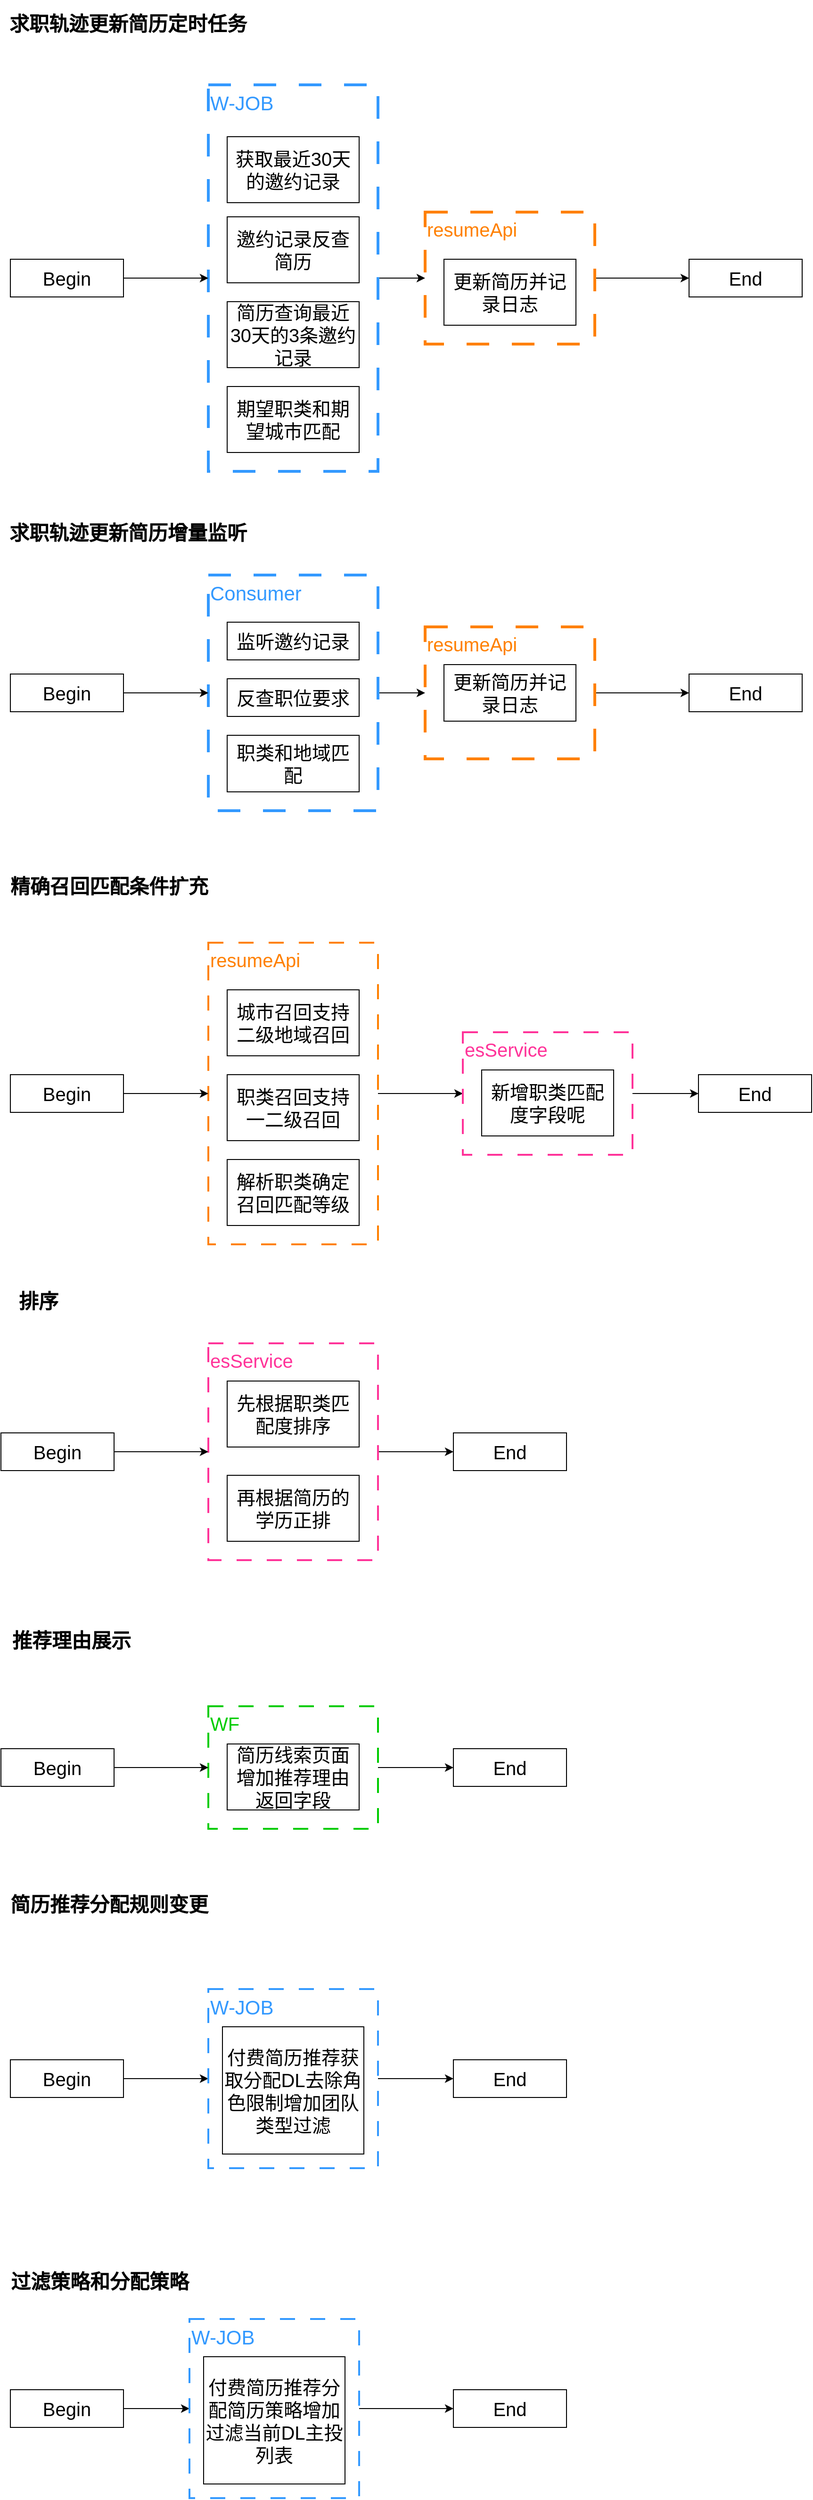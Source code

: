 <mxfile version="22.0.8" type="github">
  <diagram name="第 1 页" id="ihjfTGa4Z9mBENfCkQT5">
    <mxGraphModel dx="1834" dy="1190" grid="1" gridSize="10" guides="1" tooltips="1" connect="1" arrows="1" fold="1" page="0" pageScale="1" pageWidth="827" pageHeight="1169" math="0" shadow="0">
      <root>
        <mxCell id="0" />
        <mxCell id="1" parent="0" />
        <mxCell id="Ea9zUbj0oUbrzYRTjW1f-66" style="edgeStyle=orthogonalEdgeStyle;rounded=0;orthogonalLoop=1;jettySize=auto;html=1;entryX=0;entryY=0.5;entryDx=0;entryDy=0;" edge="1" parent="1" source="Ea9zUbj0oUbrzYRTjW1f-63" target="Ea9zUbj0oUbrzYRTjW1f-65">
          <mxGeometry relative="1" as="geometry" />
        </mxCell>
        <mxCell id="Ea9zUbj0oUbrzYRTjW1f-63" value="esService" style="rounded=0;whiteSpace=wrap;html=1;dashed=1;dashPattern=8 8;strokeColor=#FF3399;strokeWidth=2;verticalAlign=top;align=left;fontSize=20;fontColor=#FF3399;" vertex="1" parent="1">
          <mxGeometry x="100" y="1345" width="180" height="230" as="geometry" />
        </mxCell>
        <mxCell id="Ea9zUbj0oUbrzYRTjW1f-70" style="edgeStyle=orthogonalEdgeStyle;rounded=0;orthogonalLoop=1;jettySize=auto;html=1;entryX=0;entryY=0.5;entryDx=0;entryDy=0;" edge="1" parent="1" source="Ea9zUbj0oUbrzYRTjW1f-50" target="Ea9zUbj0oUbrzYRTjW1f-67">
          <mxGeometry relative="1" as="geometry" />
        </mxCell>
        <mxCell id="Ea9zUbj0oUbrzYRTjW1f-50" value="resumeApi" style="rounded=0;whiteSpace=wrap;html=1;dashed=1;dashPattern=8 8;strokeColor=#FF8000;strokeWidth=2;verticalAlign=top;align=left;fontSize=20;fontColor=#FF8000;" vertex="1" parent="1">
          <mxGeometry x="100" y="920" width="180" height="320" as="geometry" />
        </mxCell>
        <mxCell id="Ea9zUbj0oUbrzYRTjW1f-38" style="edgeStyle=orthogonalEdgeStyle;rounded=0;orthogonalLoop=1;jettySize=auto;html=1;entryX=0;entryY=0.5;entryDx=0;entryDy=0;" edge="1" parent="1" source="Ea9zUbj0oUbrzYRTjW1f-35" target="Ea9zUbj0oUbrzYRTjW1f-32">
          <mxGeometry relative="1" as="geometry" />
        </mxCell>
        <mxCell id="Ea9zUbj0oUbrzYRTjW1f-35" value="resumeApi" style="rounded=0;whiteSpace=wrap;html=1;dashed=1;dashPattern=8 8;strokeColor=#FF8000;strokeWidth=3;verticalAlign=top;align=left;fontSize=20;fontColor=#FF8000;" vertex="1" parent="1">
          <mxGeometry x="330" y="585" width="180" height="140" as="geometry" />
        </mxCell>
        <mxCell id="Ea9zUbj0oUbrzYRTjW1f-37" style="edgeStyle=orthogonalEdgeStyle;rounded=0;orthogonalLoop=1;jettySize=auto;html=1;entryX=0;entryY=0.5;entryDx=0;entryDy=0;" edge="1" parent="1" source="Ea9zUbj0oUbrzYRTjW1f-34" target="Ea9zUbj0oUbrzYRTjW1f-35">
          <mxGeometry relative="1" as="geometry" />
        </mxCell>
        <mxCell id="Ea9zUbj0oUbrzYRTjW1f-34" value="Consumer" style="rounded=0;whiteSpace=wrap;html=1;dashed=1;dashPattern=8 8;strokeColor=#3399FF;strokeWidth=3;align=left;horizontal=1;verticalAlign=top;fontSize=21;fontColor=#3399FF;" vertex="1" parent="1">
          <mxGeometry x="100" y="530" width="180" height="250" as="geometry" />
        </mxCell>
        <mxCell id="Ea9zUbj0oUbrzYRTjW1f-40" style="edgeStyle=orthogonalEdgeStyle;rounded=0;orthogonalLoop=1;jettySize=auto;html=1;entryX=0;entryY=0.5;entryDx=0;entryDy=0;" edge="1" parent="1" source="Ea9zUbj0oUbrzYRTjW1f-24" target="Ea9zUbj0oUbrzYRTjW1f-18">
          <mxGeometry relative="1" as="geometry" />
        </mxCell>
        <mxCell id="Ea9zUbj0oUbrzYRTjW1f-24" value="resumeApi" style="rounded=0;whiteSpace=wrap;html=1;dashed=1;dashPattern=8 8;strokeColor=#FF8000;strokeWidth=3;verticalAlign=top;align=left;fontSize=20;fontColor=#FF8000;" vertex="1" parent="1">
          <mxGeometry x="330" y="145" width="180" height="140" as="geometry" />
        </mxCell>
        <mxCell id="Ea9zUbj0oUbrzYRTjW1f-39" style="edgeStyle=orthogonalEdgeStyle;rounded=0;orthogonalLoop=1;jettySize=auto;html=1;entryX=0;entryY=0.5;entryDx=0;entryDy=0;" edge="1" parent="1" source="Ea9zUbj0oUbrzYRTjW1f-19" target="Ea9zUbj0oUbrzYRTjW1f-24">
          <mxGeometry relative="1" as="geometry" />
        </mxCell>
        <mxCell id="Ea9zUbj0oUbrzYRTjW1f-19" value="W-JOB" style="rounded=0;whiteSpace=wrap;html=1;dashed=1;dashPattern=8 8;strokeColor=#3399FF;strokeWidth=3;align=left;horizontal=1;verticalAlign=top;fontSize=21;fontColor=#3399FF;" vertex="1" parent="1">
          <mxGeometry x="100" y="10" width="180" height="410" as="geometry" />
        </mxCell>
        <mxCell id="Ea9zUbj0oUbrzYRTjW1f-1" value="求职轨迹更新简历定时任务" style="text;html=1;strokeColor=none;fillColor=none;align=center;verticalAlign=middle;whiteSpace=wrap;rounded=0;fontSize=21;fontStyle=1" vertex="1" parent="1">
          <mxGeometry x="-120" y="-80" width="270" height="50" as="geometry" />
        </mxCell>
        <mxCell id="Ea9zUbj0oUbrzYRTjW1f-22" style="edgeStyle=orthogonalEdgeStyle;rounded=0;orthogonalLoop=1;jettySize=auto;html=1;entryX=0;entryY=0.5;entryDx=0;entryDy=0;" edge="1" parent="1" source="Ea9zUbj0oUbrzYRTjW1f-3" target="Ea9zUbj0oUbrzYRTjW1f-19">
          <mxGeometry relative="1" as="geometry" />
        </mxCell>
        <mxCell id="Ea9zUbj0oUbrzYRTjW1f-3" value="Begin" style="rounded=0;whiteSpace=wrap;html=1;fontSize=20;" vertex="1" parent="1">
          <mxGeometry x="-110" y="195" width="120" height="40" as="geometry" />
        </mxCell>
        <mxCell id="Ea9zUbj0oUbrzYRTjW1f-4" value="获取最近30天的邀约记录" style="rounded=0;whiteSpace=wrap;html=1;fontSize=20;" vertex="1" parent="1">
          <mxGeometry x="120" y="65" width="140" height="70" as="geometry" />
        </mxCell>
        <mxCell id="Ea9zUbj0oUbrzYRTjW1f-8" value="邀约记录反查简历" style="rounded=0;whiteSpace=wrap;html=1;fontSize=20;" vertex="1" parent="1">
          <mxGeometry x="120" y="150" width="140" height="70" as="geometry" />
        </mxCell>
        <mxCell id="Ea9zUbj0oUbrzYRTjW1f-10" value="简历查询最近30天的3条邀约记录" style="rounded=0;whiteSpace=wrap;html=1;fontSize=20;" vertex="1" parent="1">
          <mxGeometry x="120" y="240" width="140" height="70" as="geometry" />
        </mxCell>
        <mxCell id="Ea9zUbj0oUbrzYRTjW1f-12" value="期望职类和期望城市匹配" style="rounded=0;whiteSpace=wrap;html=1;fontSize=20;" vertex="1" parent="1">
          <mxGeometry x="120" y="330" width="140" height="70" as="geometry" />
        </mxCell>
        <mxCell id="Ea9zUbj0oUbrzYRTjW1f-14" value="更新简历并记录日志" style="rounded=0;whiteSpace=wrap;html=1;fontSize=20;" vertex="1" parent="1">
          <mxGeometry x="350" y="195" width="140" height="70" as="geometry" />
        </mxCell>
        <mxCell id="Ea9zUbj0oUbrzYRTjW1f-18" value="End" style="rounded=0;whiteSpace=wrap;html=1;fontSize=20;" vertex="1" parent="1">
          <mxGeometry x="610" y="195" width="120" height="40" as="geometry" />
        </mxCell>
        <mxCell id="Ea9zUbj0oUbrzYRTjW1f-25" value="求职轨迹更新简历增量监听" style="text;html=1;strokeColor=none;fillColor=none;align=center;verticalAlign=middle;whiteSpace=wrap;rounded=0;fontSize=21;fontStyle=1" vertex="1" parent="1">
          <mxGeometry x="-120" y="460" width="270" height="50" as="geometry" />
        </mxCell>
        <mxCell id="Ea9zUbj0oUbrzYRTjW1f-36" style="edgeStyle=orthogonalEdgeStyle;rounded=0;orthogonalLoop=1;jettySize=auto;html=1;entryX=0;entryY=0.5;entryDx=0;entryDy=0;" edge="1" parent="1" source="Ea9zUbj0oUbrzYRTjW1f-26" target="Ea9zUbj0oUbrzYRTjW1f-34">
          <mxGeometry relative="1" as="geometry" />
        </mxCell>
        <mxCell id="Ea9zUbj0oUbrzYRTjW1f-26" value="Begin" style="rounded=0;whiteSpace=wrap;html=1;fontSize=20;" vertex="1" parent="1">
          <mxGeometry x="-110" y="635" width="120" height="40" as="geometry" />
        </mxCell>
        <mxCell id="Ea9zUbj0oUbrzYRTjW1f-27" value="监听邀约记录" style="whiteSpace=wrap;html=1;fontSize=20;rounded=0;" vertex="1" parent="1">
          <mxGeometry x="120" y="580" width="140" height="40" as="geometry" />
        </mxCell>
        <mxCell id="Ea9zUbj0oUbrzYRTjW1f-29" value="反查职位要求" style="whiteSpace=wrap;html=1;fontSize=20;rounded=0;" vertex="1" parent="1">
          <mxGeometry x="120" y="640" width="140" height="40" as="geometry" />
        </mxCell>
        <mxCell id="Ea9zUbj0oUbrzYRTjW1f-30" value="职类和地域匹配" style="whiteSpace=wrap;html=1;fontSize=20;rounded=0;" vertex="1" parent="1">
          <mxGeometry x="120" y="700" width="140" height="60" as="geometry" />
        </mxCell>
        <mxCell id="Ea9zUbj0oUbrzYRTjW1f-31" value="更新简历并记录日志" style="whiteSpace=wrap;html=1;fontSize=20;rounded=0;" vertex="1" parent="1">
          <mxGeometry x="350" y="625" width="140" height="60" as="geometry" />
        </mxCell>
        <mxCell id="Ea9zUbj0oUbrzYRTjW1f-32" value="End" style="rounded=0;whiteSpace=wrap;html=1;fontSize=20;" vertex="1" parent="1">
          <mxGeometry x="610" y="635" width="120" height="40" as="geometry" />
        </mxCell>
        <mxCell id="Ea9zUbj0oUbrzYRTjW1f-41" value="精确召回匹配条件扩充" style="text;html=1;strokeColor=none;fillColor=none;align=center;verticalAlign=middle;whiteSpace=wrap;rounded=0;fontSize=21;fontStyle=1" vertex="1" parent="1">
          <mxGeometry x="-120" y="840" width="230" height="40" as="geometry" />
        </mxCell>
        <mxCell id="Ea9zUbj0oUbrzYRTjW1f-51" style="edgeStyle=orthogonalEdgeStyle;rounded=0;orthogonalLoop=1;jettySize=auto;html=1;entryX=0;entryY=0.5;entryDx=0;entryDy=0;" edge="1" parent="1" source="Ea9zUbj0oUbrzYRTjW1f-43" target="Ea9zUbj0oUbrzYRTjW1f-50">
          <mxGeometry relative="1" as="geometry" />
        </mxCell>
        <mxCell id="Ea9zUbj0oUbrzYRTjW1f-43" value="Begin" style="rounded=0;whiteSpace=wrap;html=1;fontSize=20;" vertex="1" parent="1">
          <mxGeometry x="-110" y="1060" width="120" height="40" as="geometry" />
        </mxCell>
        <mxCell id="Ea9zUbj0oUbrzYRTjW1f-46" value="城市召回支持二级地域召回" style="whiteSpace=wrap;html=1;fontSize=20;rounded=0;" vertex="1" parent="1">
          <mxGeometry x="120" y="970" width="140" height="70" as="geometry" />
        </mxCell>
        <mxCell id="Ea9zUbj0oUbrzYRTjW1f-48" value="职类召回支持一二级召回" style="whiteSpace=wrap;html=1;fontSize=20;rounded=0;" vertex="1" parent="1">
          <mxGeometry x="120" y="1060" width="140" height="70" as="geometry" />
        </mxCell>
        <mxCell id="Ea9zUbj0oUbrzYRTjW1f-54" value="解析职类确定召回匹配等级" style="whiteSpace=wrap;html=1;fontSize=20;rounded=0;" vertex="1" parent="1">
          <mxGeometry x="120" y="1150" width="140" height="70" as="geometry" />
        </mxCell>
        <mxCell id="Ea9zUbj0oUbrzYRTjW1f-58" value="排序" style="text;html=1;strokeColor=none;fillColor=none;align=center;verticalAlign=middle;whiteSpace=wrap;rounded=0;fontSize=21;fontStyle=1" vertex="1" parent="1">
          <mxGeometry x="-120" y="1280" width="80" height="40" as="geometry" />
        </mxCell>
        <mxCell id="Ea9zUbj0oUbrzYRTjW1f-64" style="edgeStyle=orthogonalEdgeStyle;rounded=0;orthogonalLoop=1;jettySize=auto;html=1;entryX=0;entryY=0.5;entryDx=0;entryDy=0;" edge="1" parent="1" source="Ea9zUbj0oUbrzYRTjW1f-60" target="Ea9zUbj0oUbrzYRTjW1f-63">
          <mxGeometry relative="1" as="geometry" />
        </mxCell>
        <mxCell id="Ea9zUbj0oUbrzYRTjW1f-60" value="Begin" style="rounded=0;whiteSpace=wrap;html=1;fontSize=20;" vertex="1" parent="1">
          <mxGeometry x="-120" y="1440" width="120" height="40" as="geometry" />
        </mxCell>
        <mxCell id="Ea9zUbj0oUbrzYRTjW1f-61" value="先根据职类匹配度排序" style="whiteSpace=wrap;html=1;fontSize=20;rounded=0;" vertex="1" parent="1">
          <mxGeometry x="120" y="1385" width="140" height="70" as="geometry" />
        </mxCell>
        <mxCell id="Ea9zUbj0oUbrzYRTjW1f-62" value="再根据简历的学历正排" style="whiteSpace=wrap;html=1;fontSize=20;rounded=0;" vertex="1" parent="1">
          <mxGeometry x="120" y="1485" width="140" height="70" as="geometry" />
        </mxCell>
        <mxCell id="Ea9zUbj0oUbrzYRTjW1f-65" value="End" style="rounded=0;whiteSpace=wrap;html=1;fontSize=20;" vertex="1" parent="1">
          <mxGeometry x="360" y="1440" width="120" height="40" as="geometry" />
        </mxCell>
        <mxCell id="Ea9zUbj0oUbrzYRTjW1f-72" style="edgeStyle=orthogonalEdgeStyle;rounded=0;orthogonalLoop=1;jettySize=auto;html=1;" edge="1" parent="1" source="Ea9zUbj0oUbrzYRTjW1f-67" target="Ea9zUbj0oUbrzYRTjW1f-71">
          <mxGeometry relative="1" as="geometry" />
        </mxCell>
        <mxCell id="Ea9zUbj0oUbrzYRTjW1f-67" value="esService" style="rounded=0;whiteSpace=wrap;html=1;dashed=1;dashPattern=8 8;strokeColor=#FF3399;strokeWidth=2;verticalAlign=top;align=left;fontSize=20;fontColor=#FF3399;" vertex="1" parent="1">
          <mxGeometry x="370" y="1015" width="180" height="130" as="geometry" />
        </mxCell>
        <mxCell id="Ea9zUbj0oUbrzYRTjW1f-69" value="新增职类匹配度字段呢" style="whiteSpace=wrap;html=1;fontSize=20;rounded=0;" vertex="1" parent="1">
          <mxGeometry x="390" y="1055" width="140" height="70" as="geometry" />
        </mxCell>
        <mxCell id="Ea9zUbj0oUbrzYRTjW1f-71" value="End" style="rounded=0;whiteSpace=wrap;html=1;fontSize=20;" vertex="1" parent="1">
          <mxGeometry x="620" y="1060" width="120" height="40" as="geometry" />
        </mxCell>
        <mxCell id="Ea9zUbj0oUbrzYRTjW1f-73" style="edgeStyle=orthogonalEdgeStyle;rounded=0;orthogonalLoop=1;jettySize=auto;html=1;entryX=0;entryY=0.5;entryDx=0;entryDy=0;" edge="1" parent="1" source="Ea9zUbj0oUbrzYRTjW1f-74" target="Ea9zUbj0oUbrzYRTjW1f-79">
          <mxGeometry relative="1" as="geometry" />
        </mxCell>
        <mxCell id="Ea9zUbj0oUbrzYRTjW1f-74" value="WF" style="rounded=0;whiteSpace=wrap;html=1;dashed=1;dashPattern=8 8;strokeColor=#00CC00;strokeWidth=2;verticalAlign=top;align=left;fontSize=20;fontColor=#00CC00;" vertex="1" parent="1">
          <mxGeometry x="100" y="1730" width="180" height="130" as="geometry" />
        </mxCell>
        <mxCell id="Ea9zUbj0oUbrzYRTjW1f-75" style="edgeStyle=orthogonalEdgeStyle;rounded=0;orthogonalLoop=1;jettySize=auto;html=1;entryX=0;entryY=0.5;entryDx=0;entryDy=0;" edge="1" parent="1" source="Ea9zUbj0oUbrzYRTjW1f-76" target="Ea9zUbj0oUbrzYRTjW1f-74">
          <mxGeometry relative="1" as="geometry" />
        </mxCell>
        <mxCell id="Ea9zUbj0oUbrzYRTjW1f-76" value="Begin" style="rounded=0;whiteSpace=wrap;html=1;fontSize=20;" vertex="1" parent="1">
          <mxGeometry x="-120" y="1775" width="120" height="40" as="geometry" />
        </mxCell>
        <mxCell id="Ea9zUbj0oUbrzYRTjW1f-77" value="简历线索页面增加推荐理由返回字段" style="whiteSpace=wrap;html=1;fontSize=20;rounded=0;" vertex="1" parent="1">
          <mxGeometry x="120" y="1770" width="140" height="70" as="geometry" />
        </mxCell>
        <mxCell id="Ea9zUbj0oUbrzYRTjW1f-79" value="End" style="rounded=0;whiteSpace=wrap;html=1;fontSize=20;" vertex="1" parent="1">
          <mxGeometry x="360" y="1775" width="120" height="40" as="geometry" />
        </mxCell>
        <mxCell id="Ea9zUbj0oUbrzYRTjW1f-80" value="推荐理由展示" style="text;html=1;strokeColor=none;fillColor=none;align=center;verticalAlign=middle;whiteSpace=wrap;rounded=0;fontSize=21;fontStyle=1" vertex="1" parent="1">
          <mxGeometry x="-120" y="1640" width="150" height="40" as="geometry" />
        </mxCell>
        <mxCell id="Ea9zUbj0oUbrzYRTjW1f-81" value="简历推荐分配规则变更" style="text;html=1;strokeColor=none;fillColor=none;align=center;verticalAlign=middle;whiteSpace=wrap;rounded=0;fontSize=21;fontStyle=1" vertex="1" parent="1">
          <mxGeometry x="-120" y="1920" width="230" height="40" as="geometry" />
        </mxCell>
        <mxCell id="Ea9zUbj0oUbrzYRTjW1f-86" style="edgeStyle=orthogonalEdgeStyle;rounded=0;orthogonalLoop=1;jettySize=auto;html=1;entryX=0;entryY=0.5;entryDx=0;entryDy=0;" edge="1" parent="1" source="Ea9zUbj0oUbrzYRTjW1f-82" target="Ea9zUbj0oUbrzYRTjW1f-84">
          <mxGeometry relative="1" as="geometry" />
        </mxCell>
        <mxCell id="Ea9zUbj0oUbrzYRTjW1f-82" value="Begin" style="rounded=0;whiteSpace=wrap;html=1;fontSize=20;" vertex="1" parent="1">
          <mxGeometry x="-110" y="2105" width="120" height="40" as="geometry" />
        </mxCell>
        <mxCell id="Ea9zUbj0oUbrzYRTjW1f-88" style="edgeStyle=orthogonalEdgeStyle;rounded=0;orthogonalLoop=1;jettySize=auto;html=1;entryX=0;entryY=0.5;entryDx=0;entryDy=0;" edge="1" parent="1" source="Ea9zUbj0oUbrzYRTjW1f-84" target="Ea9zUbj0oUbrzYRTjW1f-87">
          <mxGeometry relative="1" as="geometry" />
        </mxCell>
        <mxCell id="Ea9zUbj0oUbrzYRTjW1f-84" value="W-JOB" style="rounded=0;whiteSpace=wrap;html=1;dashed=1;dashPattern=8 8;strokeColor=#3399FF;strokeWidth=2;align=left;horizontal=1;verticalAlign=top;fontSize=21;fontColor=#3399FF;" vertex="1" parent="1">
          <mxGeometry x="100" y="2030" width="180" height="190" as="geometry" />
        </mxCell>
        <mxCell id="Ea9zUbj0oUbrzYRTjW1f-85" value="付费简历推荐获取分配DL去除角色限制增加团队类型过滤" style="whiteSpace=wrap;html=1;fontSize=20;rounded=0;" vertex="1" parent="1">
          <mxGeometry x="115" y="2070" width="150" height="135" as="geometry" />
        </mxCell>
        <mxCell id="Ea9zUbj0oUbrzYRTjW1f-87" value="End" style="rounded=0;whiteSpace=wrap;html=1;fontSize=20;" vertex="1" parent="1">
          <mxGeometry x="360" y="2105" width="120" height="40" as="geometry" />
        </mxCell>
        <mxCell id="Ea9zUbj0oUbrzYRTjW1f-89" value="过滤策略和分配策略" style="text;html=1;strokeColor=none;fillColor=none;align=center;verticalAlign=middle;whiteSpace=wrap;rounded=0;fontSize=21;fontStyle=1" vertex="1" parent="1">
          <mxGeometry x="-120" y="2320" width="210" height="40" as="geometry" />
        </mxCell>
        <mxCell id="Ea9zUbj0oUbrzYRTjW1f-94" style="edgeStyle=orthogonalEdgeStyle;rounded=0;orthogonalLoop=1;jettySize=auto;html=1;entryX=0;entryY=0.5;entryDx=0;entryDy=0;" edge="1" parent="1" source="Ea9zUbj0oUbrzYRTjW1f-90" target="Ea9zUbj0oUbrzYRTjW1f-92">
          <mxGeometry relative="1" as="geometry" />
        </mxCell>
        <mxCell id="Ea9zUbj0oUbrzYRTjW1f-90" value="Begin" style="rounded=0;whiteSpace=wrap;html=1;fontSize=20;" vertex="1" parent="1">
          <mxGeometry x="-110" y="2455" width="120" height="40" as="geometry" />
        </mxCell>
        <mxCell id="Ea9zUbj0oUbrzYRTjW1f-96" style="edgeStyle=orthogonalEdgeStyle;rounded=0;orthogonalLoop=1;jettySize=auto;html=1;entryX=0;entryY=0.5;entryDx=0;entryDy=0;" edge="1" parent="1" source="Ea9zUbj0oUbrzYRTjW1f-92" target="Ea9zUbj0oUbrzYRTjW1f-95">
          <mxGeometry relative="1" as="geometry" />
        </mxCell>
        <mxCell id="Ea9zUbj0oUbrzYRTjW1f-92" value="W-JOB" style="rounded=0;whiteSpace=wrap;html=1;dashed=1;dashPattern=8 8;strokeColor=#3399FF;strokeWidth=2;align=left;horizontal=1;verticalAlign=top;fontSize=21;fontColor=#3399FF;" vertex="1" parent="1">
          <mxGeometry x="80" y="2380" width="180" height="190" as="geometry" />
        </mxCell>
        <mxCell id="Ea9zUbj0oUbrzYRTjW1f-93" value="付费简历推荐分配简历策略增加过滤当前DL主投列表" style="whiteSpace=wrap;html=1;fontSize=20;rounded=0;" vertex="1" parent="1">
          <mxGeometry x="95" y="2420" width="150" height="135" as="geometry" />
        </mxCell>
        <mxCell id="Ea9zUbj0oUbrzYRTjW1f-95" value="End" style="rounded=0;whiteSpace=wrap;html=1;fontSize=20;" vertex="1" parent="1">
          <mxGeometry x="360" y="2455" width="120" height="40" as="geometry" />
        </mxCell>
      </root>
    </mxGraphModel>
  </diagram>
</mxfile>
